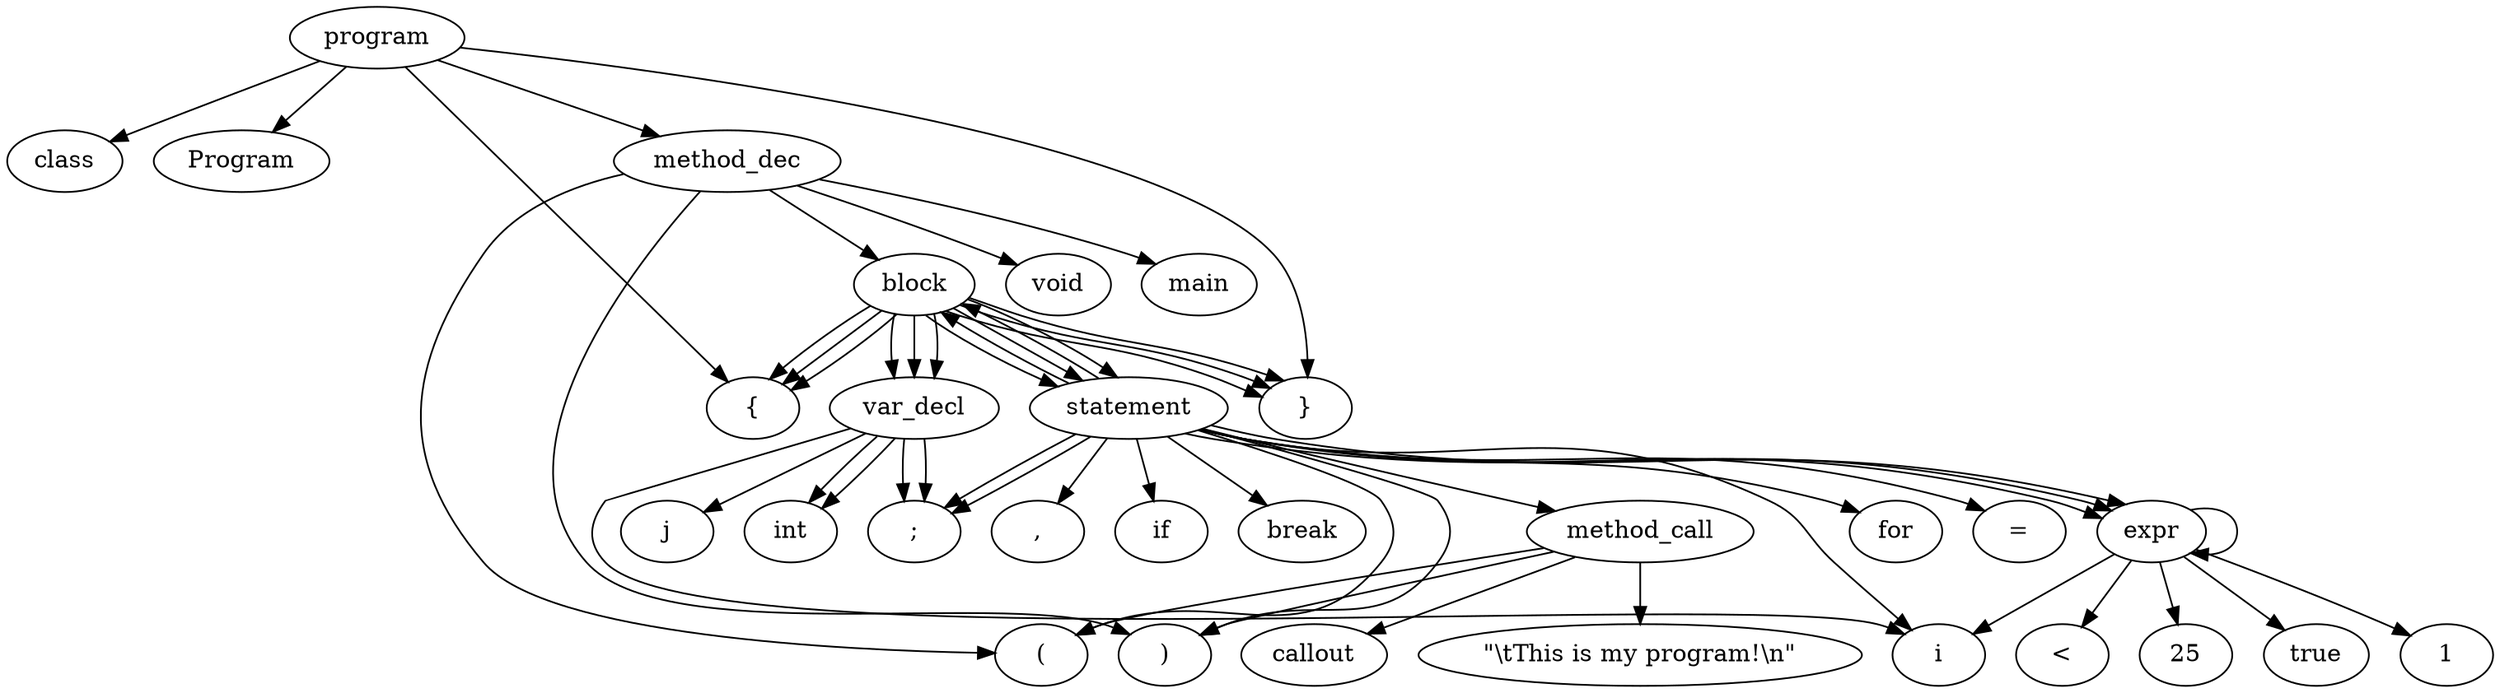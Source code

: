 digraph tree {
    "program";
    "class";
    "Program";
    "{";
    "method_dec";
    "void";
    "main";
    "(";
    ")";
    "block";
    "{";
    "var_decl";
    "int";
    "i";
    ";";
    "statement";
    "for";
    "i";
    "=";
    "expr";
    "1";
    ",";
    "expr";
    "i";
    "<";
    "expr";
    "25";
    "block";
    "{";
    "var_decl";
    "int";
    "j";
    ";";
    "statement";
    "if";
    "(";
    "expr";
    "true";
    ")";
    "block";
    "{";
    "var_decl";
    "statement";
    "break";
    ";";
    "}";
    "}";
    "method_call";
    "callout";
    "(";
    "\"\\tThis is my program!\\n\"";
    ")";
    ";";
    "}";
    "}";
    "program" -> "class";
    "program" -> "Program";
    "program" -> "{";
    "program" -> "method_dec";
    "program" -> "}";
    "method_dec" -> "void";
    "method_dec" -> "main";
    "method_dec" -> "(";
    "method_dec" -> ")";
    "method_dec" -> "block";
    "block" -> "{";
    "block" -> "var_decl";
    "block" -> "statement";
    "block" -> "}";
    "var_decl" -> "int";
    "var_decl" -> "i";
    "var_decl" -> ";";
    "statement" -> "for";
    "statement" -> "i";
    "statement" -> "=";
    "statement" -> "expr";
    "statement" -> ",";
    "statement" -> "expr";
    "statement" -> "block";
    "statement" -> "method_call";
    "statement" -> ";";
    "expr" -> "1";
    "expr" -> "i";
    "expr" -> "<";
    "expr" -> "expr";
    "expr" -> "25";
    "block" -> "{";
    "block" -> "var_decl";
    "block" -> "statement";
    "block" -> "}";
    "var_decl" -> "int";
    "var_decl" -> "j";
    "var_decl" -> ";";
    "statement" -> "if";
    "statement" -> "(";
    "statement" -> "expr";
    "statement" -> ")";
    "statement" -> "block";
    "expr" -> "true";
    "block" -> "{";
    "block" -> "var_decl";
    "block" -> "statement";
    "block" -> "}";
    "statement" -> "break";
    "statement" -> ";";
    "method_call" -> "callout";
    "method_call" -> "(";
    "method_call" -> "\"\\tThis is my program!\\n\"";
    "method_call" -> ")";
}
